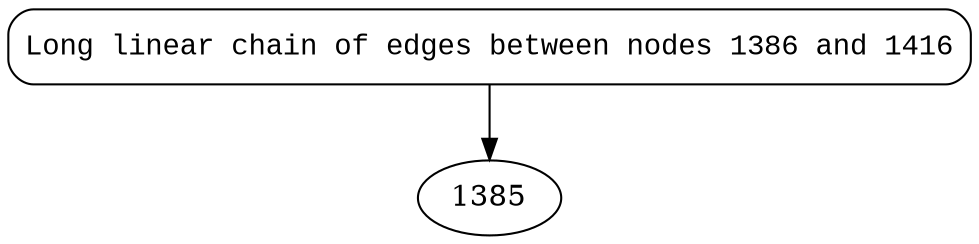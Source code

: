 digraph block1106 {
1386 [style="filled,bold" penwidth="1" fillcolor="white" fontname="Courier New" shape="Mrecord" label="Long linear chain of edges between nodes 1386 and 1416"]
1386 -> 1385[label=""]
}